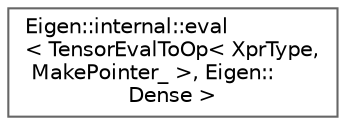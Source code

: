 digraph "类继承关系图"
{
 // LATEX_PDF_SIZE
  bgcolor="transparent";
  edge [fontname=Helvetica,fontsize=10,labelfontname=Helvetica,labelfontsize=10];
  node [fontname=Helvetica,fontsize=10,shape=box,height=0.2,width=0.4];
  rankdir="LR";
  Node0 [id="Node000000",label="Eigen::internal::eval\l\< TensorEvalToOp\< XprType,\l MakePointer_ \>, Eigen::\lDense \>",height=0.2,width=0.4,color="grey40", fillcolor="white", style="filled",URL="$struct_eigen_1_1internal_1_1eval_3_01_tensor_eval_to_op_3_01_xpr_type_00_01_make_pointer___01_4_00_01_eigen_1_1_dense_01_4.html",tooltip=" "];
}
